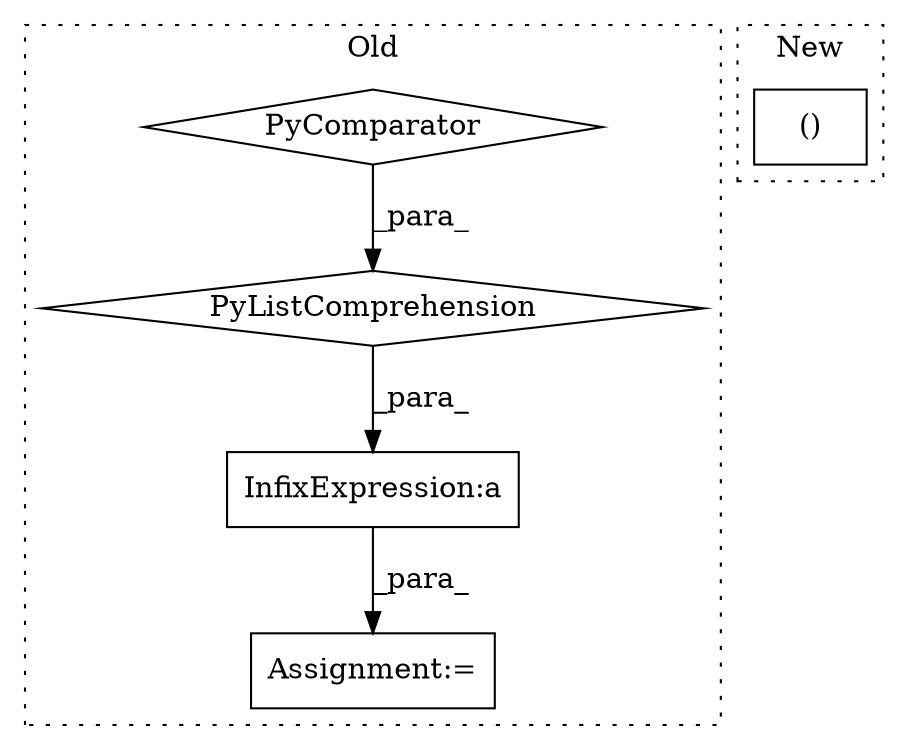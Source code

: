 digraph G {
subgraph cluster0 {
1 [label="PyListComprehension" a="109" s="1768" l="112" shape="diamond"];
3 [label="Assignment:=" a="7" s="2107" l="1" shape="box"];
4 [label="PyComparator" a="113" s="1846" l="26" shape="diamond"];
5 [label="InfixExpression:a" a="27" s="1880" l="-3" shape="box"];
label = "Old";
style="dotted";
}
subgraph cluster1 {
2 [label="()" a="106" s="1855" l="28" shape="box"];
label = "New";
style="dotted";
}
1 -> 5 [label="_para_"];
4 -> 1 [label="_para_"];
5 -> 3 [label="_para_"];
}